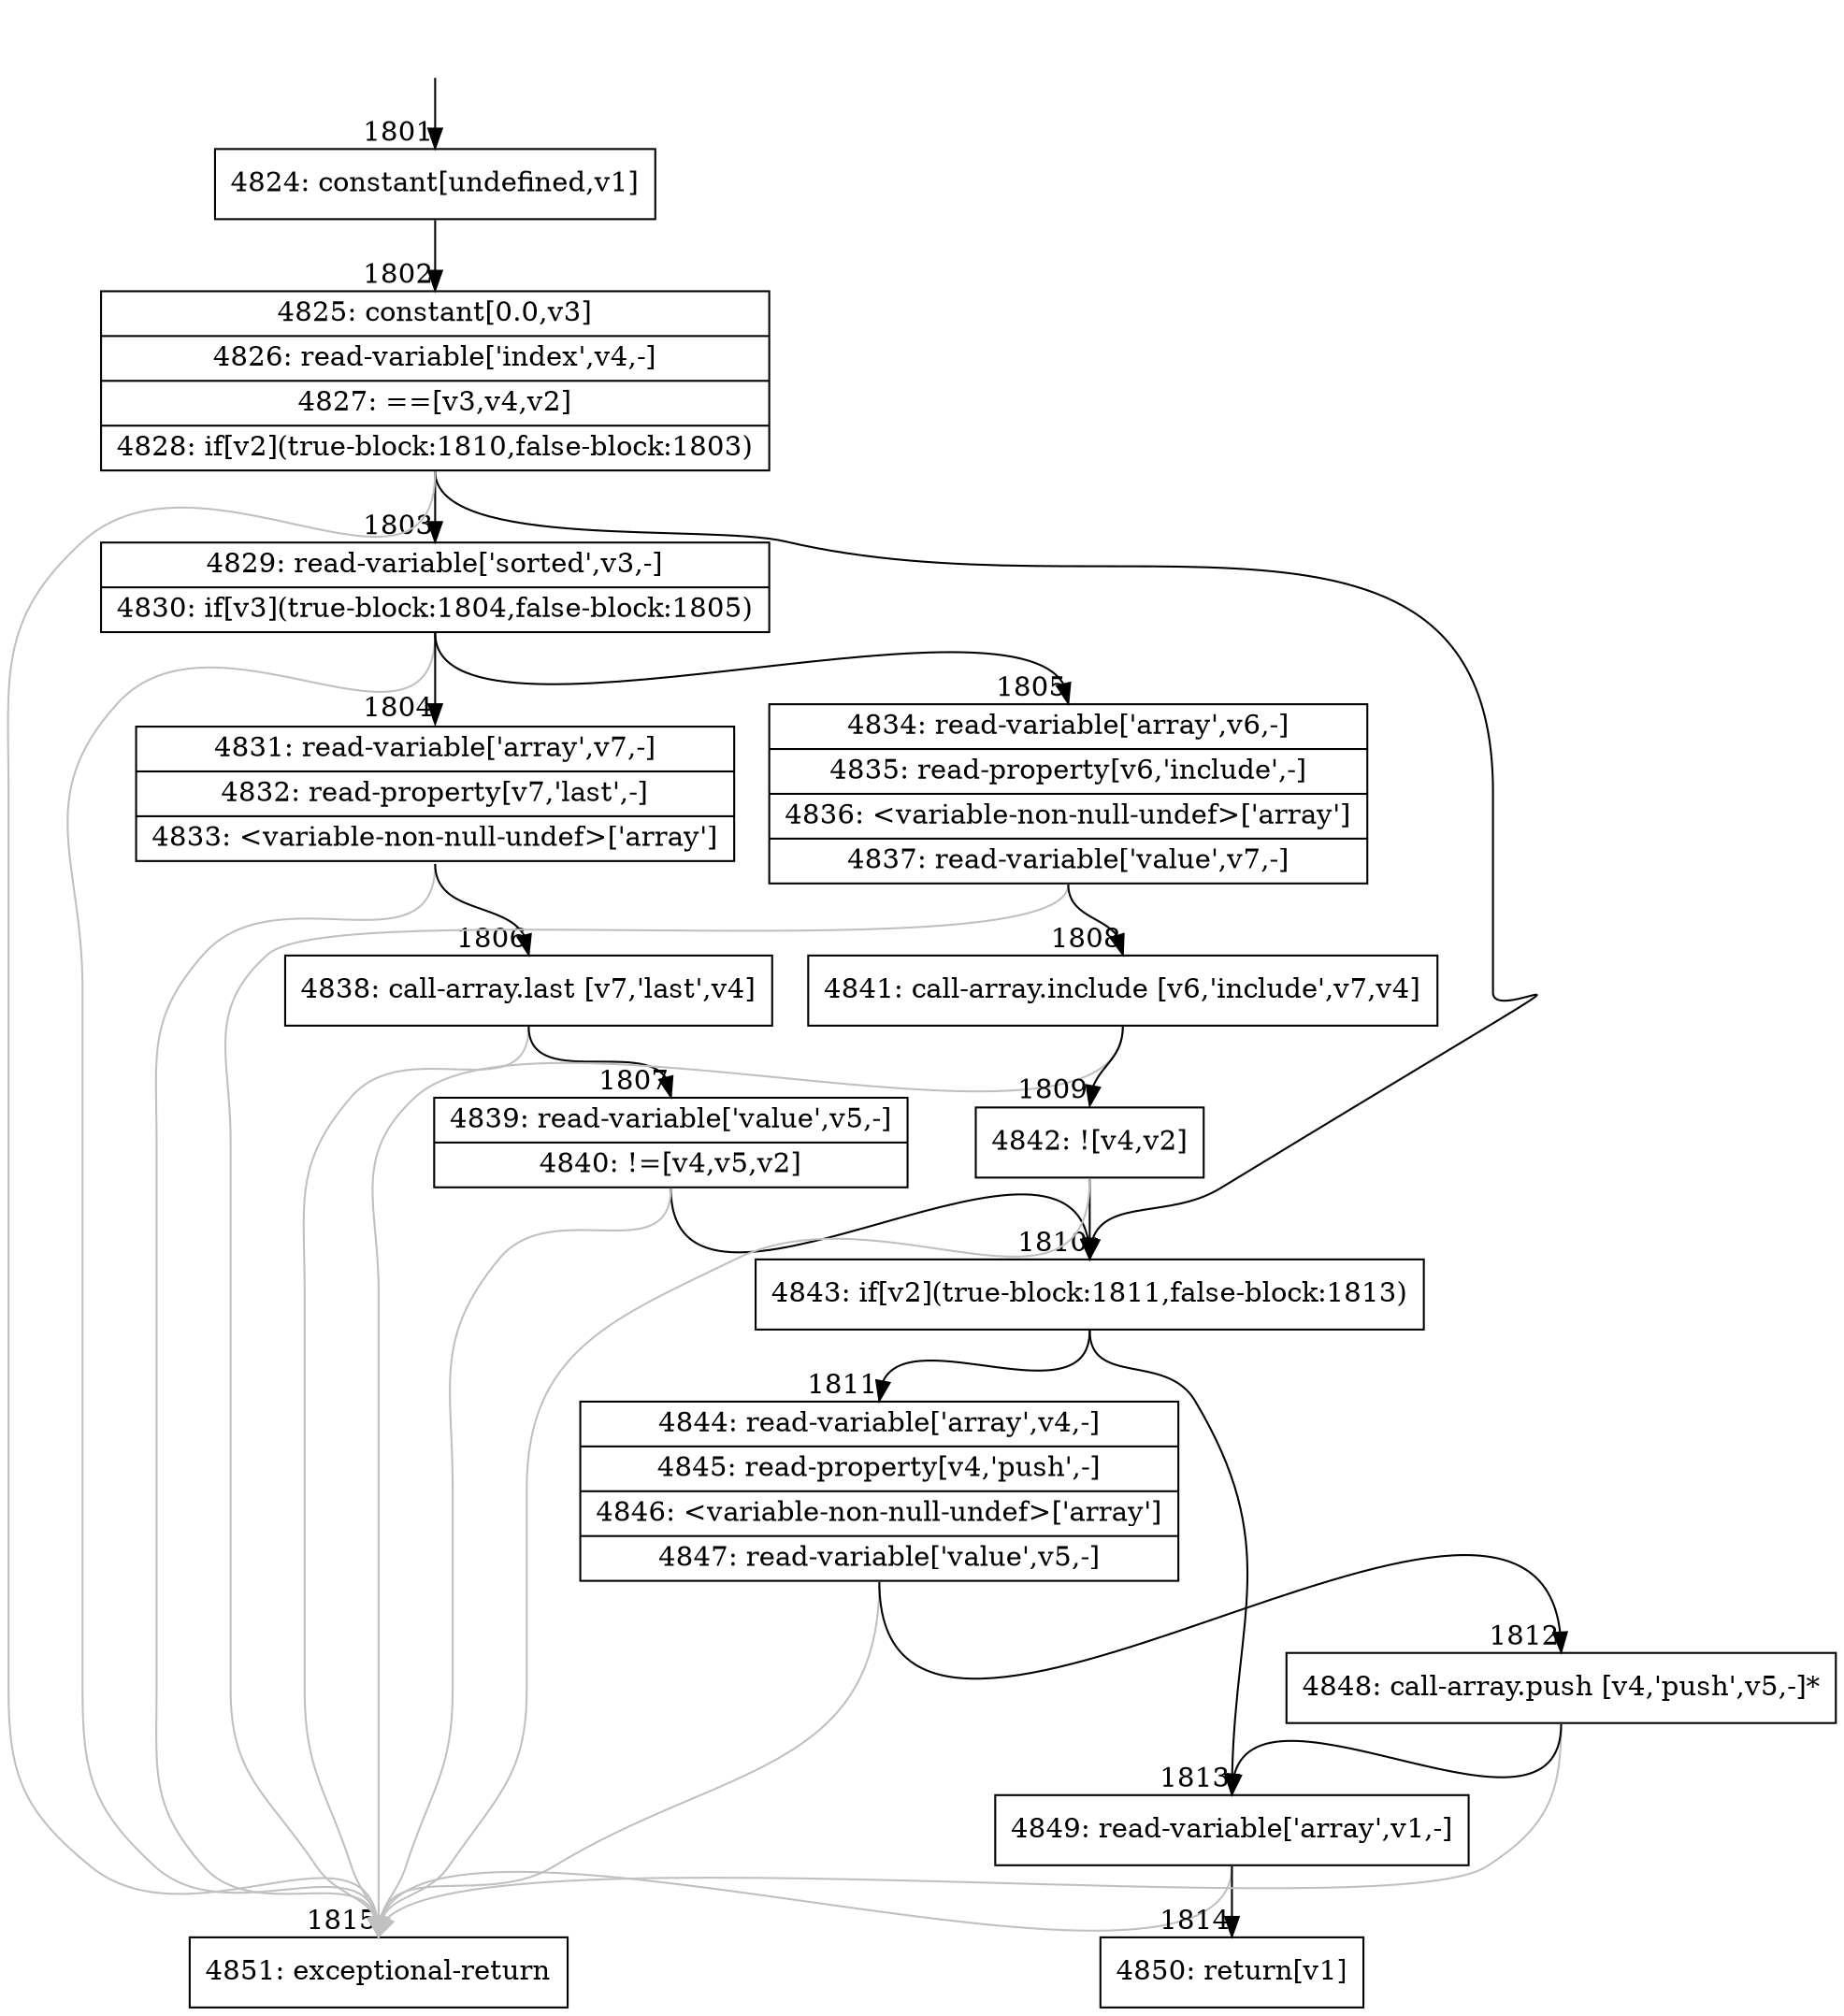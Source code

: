 digraph {
rankdir="TD"
BB_entry167[shape=none,label=""];
BB_entry167 -> BB1801 [tailport=s, headport=n, headlabel="    1801"]
BB1801 [shape=record label="{4824: constant[undefined,v1]}" ] 
BB1801 -> BB1802 [tailport=s, headport=n, headlabel="      1802"]
BB1802 [shape=record label="{4825: constant[0.0,v3]|4826: read-variable['index',v4,-]|4827: ==[v3,v4,v2]|4828: if[v2](true-block:1810,false-block:1803)}" ] 
BB1802 -> BB1810 [tailport=s, headport=n, headlabel="      1810"]
BB1802 -> BB1803 [tailport=s, headport=n, headlabel="      1803"]
BB1802 -> BB1815 [tailport=s, headport=n, color=gray, headlabel="      1815"]
BB1803 [shape=record label="{4829: read-variable['sorted',v3,-]|4830: if[v3](true-block:1804,false-block:1805)}" ] 
BB1803 -> BB1804 [tailport=s, headport=n, headlabel="      1804"]
BB1803 -> BB1805 [tailport=s, headport=n, headlabel="      1805"]
BB1803 -> BB1815 [tailport=s, headport=n, color=gray]
BB1804 [shape=record label="{4831: read-variable['array',v7,-]|4832: read-property[v7,'last',-]|4833: \<variable-non-null-undef\>['array']}" ] 
BB1804 -> BB1806 [tailport=s, headport=n, headlabel="      1806"]
BB1804 -> BB1815 [tailport=s, headport=n, color=gray]
BB1805 [shape=record label="{4834: read-variable['array',v6,-]|4835: read-property[v6,'include',-]|4836: \<variable-non-null-undef\>['array']|4837: read-variable['value',v7,-]}" ] 
BB1805 -> BB1808 [tailport=s, headport=n, headlabel="      1808"]
BB1805 -> BB1815 [tailport=s, headport=n, color=gray]
BB1806 [shape=record label="{4838: call-array.last [v7,'last',v4]}" ] 
BB1806 -> BB1807 [tailport=s, headport=n, headlabel="      1807"]
BB1806 -> BB1815 [tailport=s, headport=n, color=gray]
BB1807 [shape=record label="{4839: read-variable['value',v5,-]|4840: !=[v4,v5,v2]}" ] 
BB1807 -> BB1810 [tailport=s, headport=n]
BB1807 -> BB1815 [tailport=s, headport=n, color=gray]
BB1808 [shape=record label="{4841: call-array.include [v6,'include',v7,v4]}" ] 
BB1808 -> BB1809 [tailport=s, headport=n, headlabel="      1809"]
BB1808 -> BB1815 [tailport=s, headport=n, color=gray]
BB1809 [shape=record label="{4842: ![v4,v2]}" ] 
BB1809 -> BB1810 [tailport=s, headport=n]
BB1809 -> BB1815 [tailport=s, headport=n, color=gray]
BB1810 [shape=record label="{4843: if[v2](true-block:1811,false-block:1813)}" ] 
BB1810 -> BB1811 [tailport=s, headport=n, headlabel="      1811"]
BB1810 -> BB1813 [tailport=s, headport=n, headlabel="      1813"]
BB1811 [shape=record label="{4844: read-variable['array',v4,-]|4845: read-property[v4,'push',-]|4846: \<variable-non-null-undef\>['array']|4847: read-variable['value',v5,-]}" ] 
BB1811 -> BB1812 [tailport=s, headport=n, headlabel="      1812"]
BB1811 -> BB1815 [tailport=s, headport=n, color=gray]
BB1812 [shape=record label="{4848: call-array.push [v4,'push',v5,-]*}" ] 
BB1812 -> BB1813 [tailport=s, headport=n]
BB1812 -> BB1815 [tailport=s, headport=n, color=gray]
BB1813 [shape=record label="{4849: read-variable['array',v1,-]}" ] 
BB1813 -> BB1814 [tailport=s, headport=n, headlabel="      1814"]
BB1813 -> BB1815 [tailport=s, headport=n, color=gray]
BB1814 [shape=record label="{4850: return[v1]}" ] 
BB1815 [shape=record label="{4851: exceptional-return}" ] 
//#$~ 1172
}
